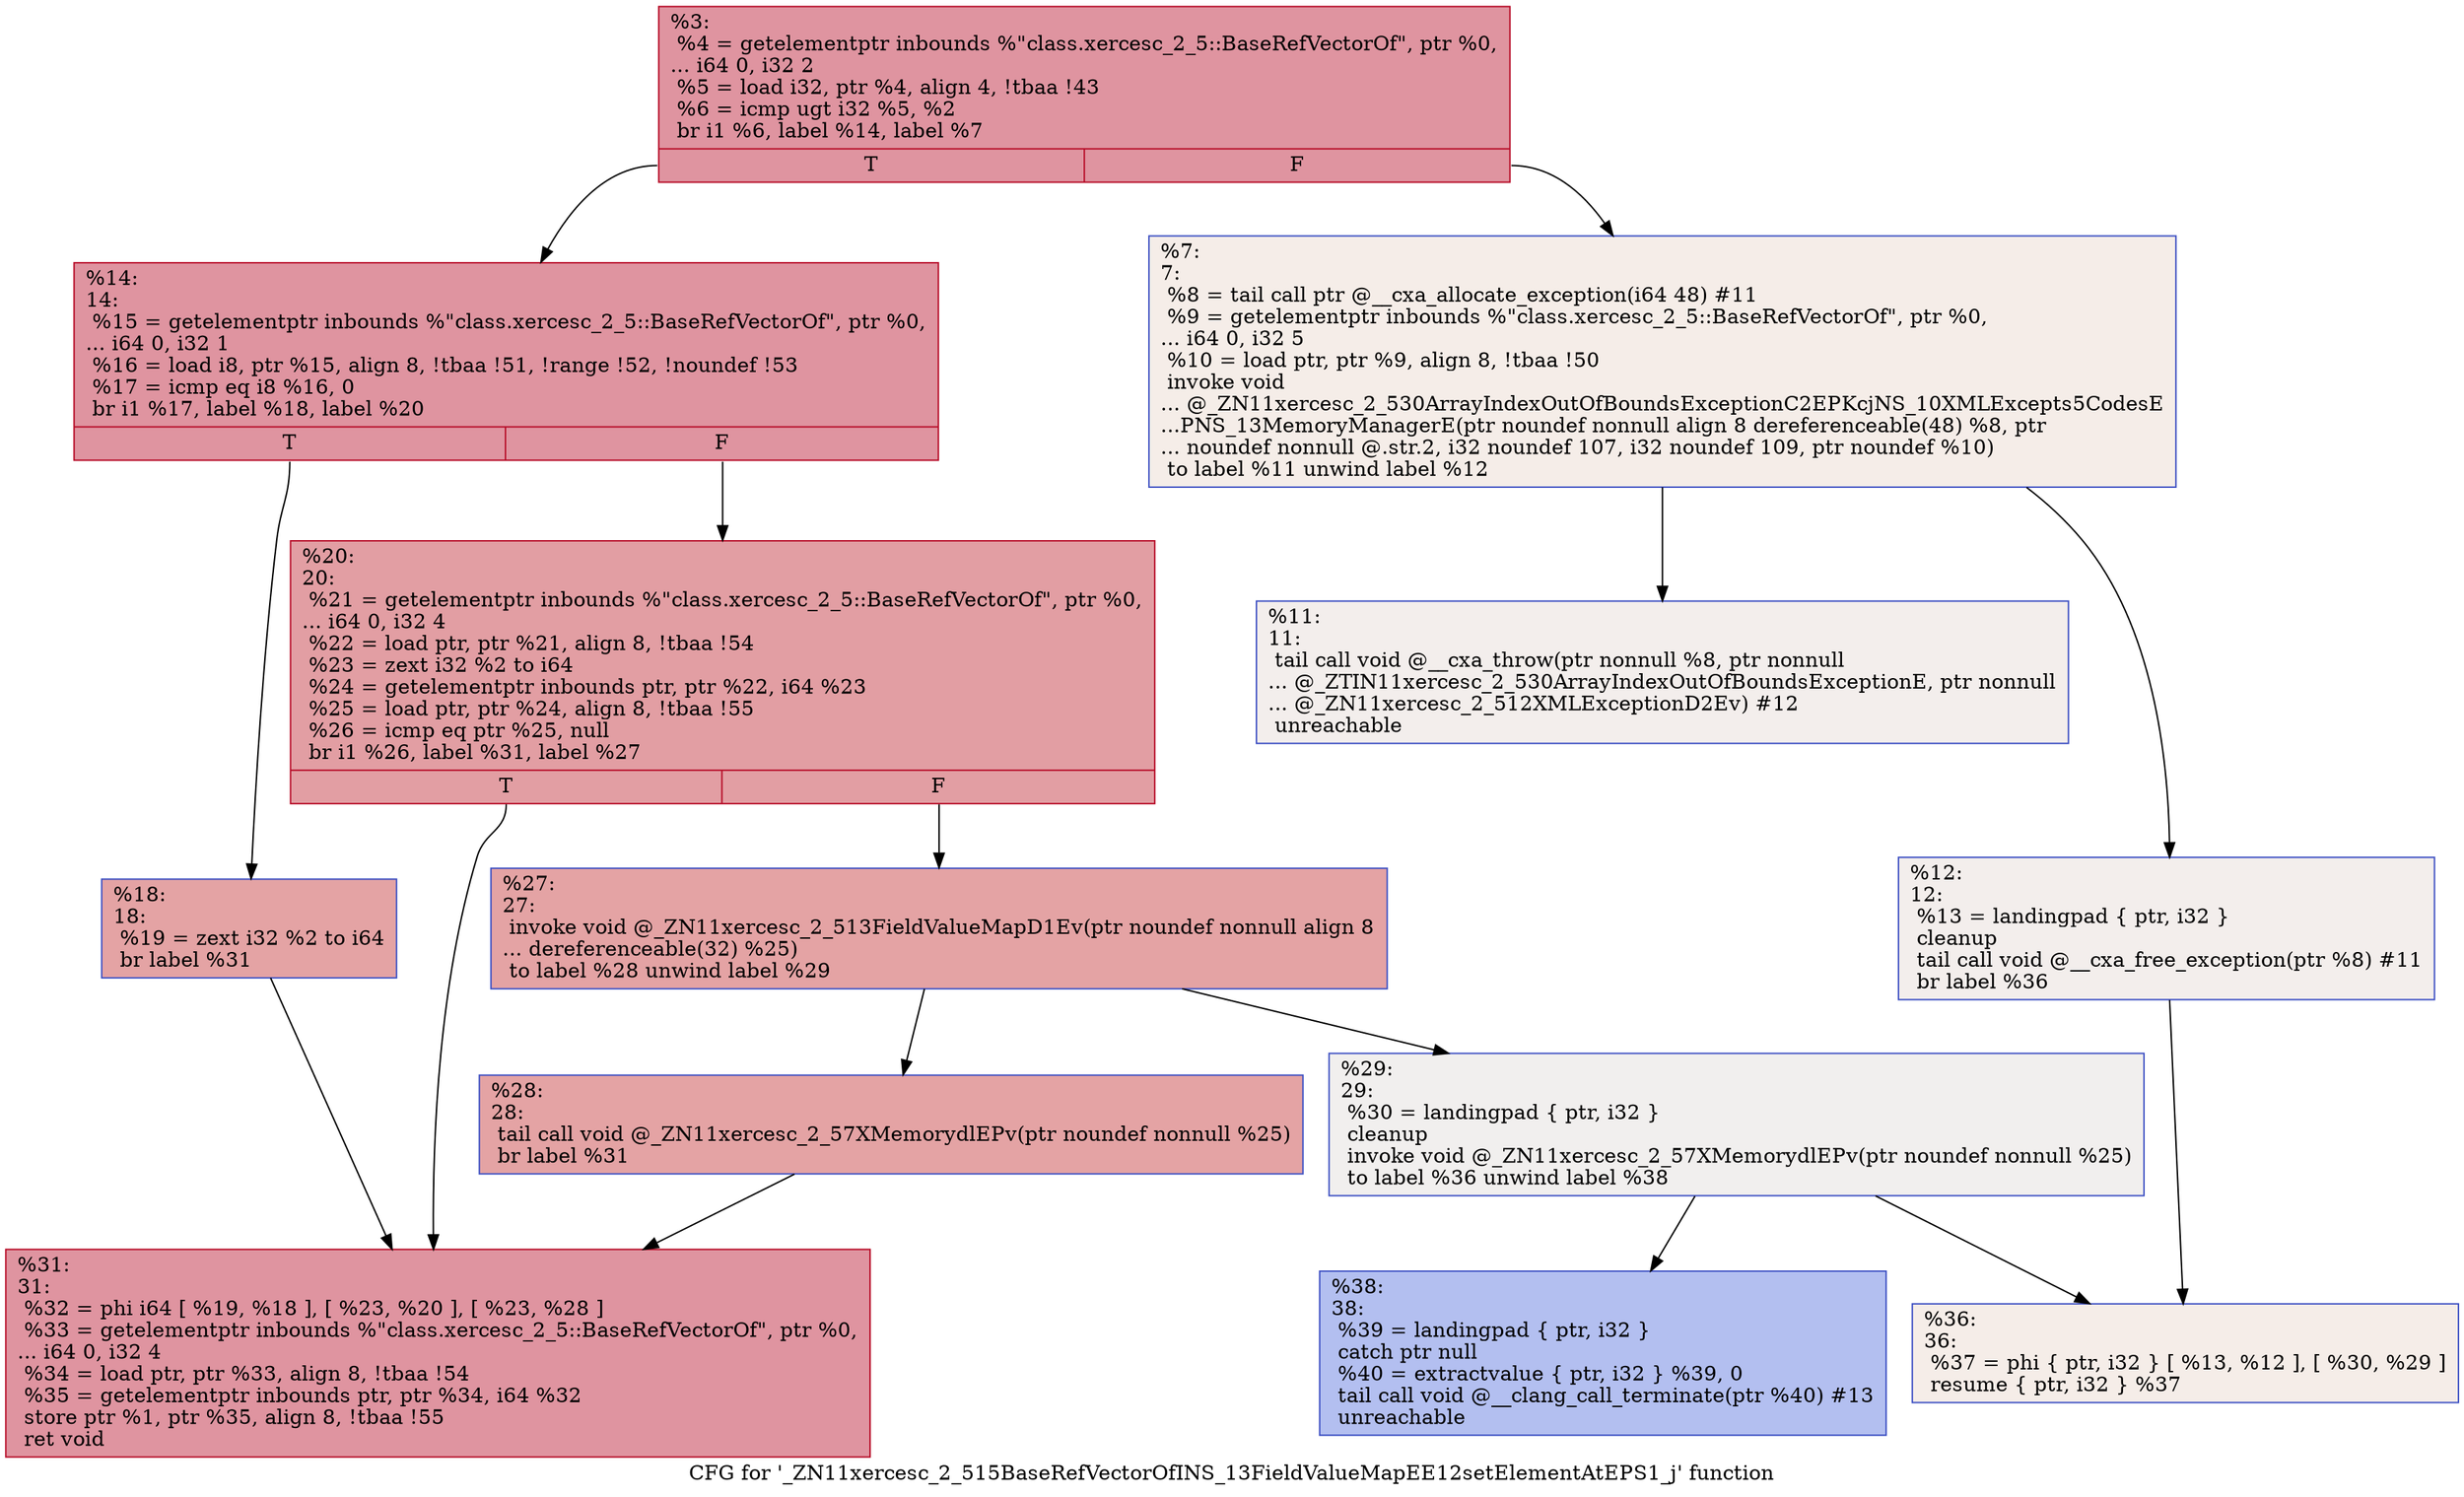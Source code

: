 digraph "CFG for '_ZN11xercesc_2_515BaseRefVectorOfINS_13FieldValueMapEE12setElementAtEPS1_j' function" {
	label="CFG for '_ZN11xercesc_2_515BaseRefVectorOfINS_13FieldValueMapEE12setElementAtEPS1_j' function";

	Node0x560876e2d300 [shape=record,color="#b70d28ff", style=filled, fillcolor="#b70d2870",label="{%3:\l  %4 = getelementptr inbounds %\"class.xercesc_2_5::BaseRefVectorOf\", ptr %0,\l... i64 0, i32 2\l  %5 = load i32, ptr %4, align 4, !tbaa !43\l  %6 = icmp ugt i32 %5, %2\l  br i1 %6, label %14, label %7\l|{<s0>T|<s1>F}}"];
	Node0x560876e2d300:s0 -> Node0x560876e2d4d0;
	Node0x560876e2d300:s1 -> Node0x560876e2d520;
	Node0x560876e2d520 [shape=record,color="#3d50c3ff", style=filled, fillcolor="#e8d6cc70",label="{%7:\l7:                                                \l  %8 = tail call ptr @__cxa_allocate_exception(i64 48) #11\l  %9 = getelementptr inbounds %\"class.xercesc_2_5::BaseRefVectorOf\", ptr %0,\l... i64 0, i32 5\l  %10 = load ptr, ptr %9, align 8, !tbaa !50\l  invoke void\l... @_ZN11xercesc_2_530ArrayIndexOutOfBoundsExceptionC2EPKcjNS_10XMLExcepts5CodesE\l...PNS_13MemoryManagerE(ptr noundef nonnull align 8 dereferenceable(48) %8, ptr\l... noundef nonnull @.str.2, i32 noundef 107, i32 noundef 109, ptr noundef %10)\l          to label %11 unwind label %12\l}"];
	Node0x560876e2d520 -> Node0x560876e2d410;
	Node0x560876e2d520 -> Node0x560876e2d940;
	Node0x560876e2d410 [shape=record,color="#3d50c3ff", style=filled, fillcolor="#e3d9d370",label="{%11:\l11:                                               \l  tail call void @__cxa_throw(ptr nonnull %8, ptr nonnull\l... @_ZTIN11xercesc_2_530ArrayIndexOutOfBoundsExceptionE, ptr nonnull\l... @_ZN11xercesc_2_512XMLExceptionD2Ev) #12\l  unreachable\l}"];
	Node0x560876e2d940 [shape=record,color="#3d50c3ff", style=filled, fillcolor="#e3d9d370",label="{%12:\l12:                                               \l  %13 = landingpad \{ ptr, i32 \}\l          cleanup\l  tail call void @__cxa_free_exception(ptr %8) #11\l  br label %36\l}"];
	Node0x560876e2d940 -> Node0x560876e2ded0;
	Node0x560876e2d4d0 [shape=record,color="#b70d28ff", style=filled, fillcolor="#b70d2870",label="{%14:\l14:                                               \l  %15 = getelementptr inbounds %\"class.xercesc_2_5::BaseRefVectorOf\", ptr %0,\l... i64 0, i32 1\l  %16 = load i8, ptr %15, align 8, !tbaa !51, !range !52, !noundef !53\l  %17 = icmp eq i8 %16, 0\l  br i1 %17, label %18, label %20\l|{<s0>T|<s1>F}}"];
	Node0x560876e2d4d0:s0 -> Node0x560876e2dfe0;
	Node0x560876e2d4d0:s1 -> Node0x560876e2e030;
	Node0x560876e2dfe0 [shape=record,color="#3d50c3ff", style=filled, fillcolor="#c32e3170",label="{%18:\l18:                                               \l  %19 = zext i32 %2 to i64\l  br label %31\l}"];
	Node0x560876e2dfe0 -> Node0x560876e2e1a0;
	Node0x560876e2e030 [shape=record,color="#b70d28ff", style=filled, fillcolor="#be242e70",label="{%20:\l20:                                               \l  %21 = getelementptr inbounds %\"class.xercesc_2_5::BaseRefVectorOf\", ptr %0,\l... i64 0, i32 4\l  %22 = load ptr, ptr %21, align 8, !tbaa !54\l  %23 = zext i32 %2 to i64\l  %24 = getelementptr inbounds ptr, ptr %22, i64 %23\l  %25 = load ptr, ptr %24, align 8, !tbaa !55\l  %26 = icmp eq ptr %25, null\l  br i1 %26, label %31, label %27\l|{<s0>T|<s1>F}}"];
	Node0x560876e2e030:s0 -> Node0x560876e2e1a0;
	Node0x560876e2e030:s1 -> Node0x560876e2e5a0;
	Node0x560876e2e5a0 [shape=record,color="#3d50c3ff", style=filled, fillcolor="#c32e3170",label="{%27:\l27:                                               \l  invoke void @_ZN11xercesc_2_513FieldValueMapD1Ev(ptr noundef nonnull align 8\l... dereferenceable(32) %25)\l          to label %28 unwind label %29\l}"];
	Node0x560876e2e5a0 -> Node0x560876e2e6a0;
	Node0x560876e2e5a0 -> Node0x560876e2e6f0;
	Node0x560876e2e6a0 [shape=record,color="#3d50c3ff", style=filled, fillcolor="#c32e3170",label="{%28:\l28:                                               \l  tail call void @_ZN11xercesc_2_57XMemorydlEPv(ptr noundef nonnull %25)\l  br label %31\l}"];
	Node0x560876e2e6a0 -> Node0x560876e2e1a0;
	Node0x560876e2e6f0 [shape=record,color="#3d50c3ff", style=filled, fillcolor="#e0dbd870",label="{%29:\l29:                                               \l  %30 = landingpad \{ ptr, i32 \}\l          cleanup\l  invoke void @_ZN11xercesc_2_57XMemorydlEPv(ptr noundef nonnull %25)\l          to label %36 unwind label %38\l}"];
	Node0x560876e2e6f0 -> Node0x560876e2ded0;
	Node0x560876e2e6f0 -> Node0x560876e2ea20;
	Node0x560876e2e1a0 [shape=record,color="#b70d28ff", style=filled, fillcolor="#b70d2870",label="{%31:\l31:                                               \l  %32 = phi i64 [ %19, %18 ], [ %23, %20 ], [ %23, %28 ]\l  %33 = getelementptr inbounds %\"class.xercesc_2_5::BaseRefVectorOf\", ptr %0,\l... i64 0, i32 4\l  %34 = load ptr, ptr %33, align 8, !tbaa !54\l  %35 = getelementptr inbounds ptr, ptr %34, i64 %32\l  store ptr %1, ptr %35, align 8, !tbaa !55\l  ret void\l}"];
	Node0x560876e2ded0 [shape=record,color="#3d50c3ff", style=filled, fillcolor="#e8d6cc70",label="{%36:\l36:                                               \l  %37 = phi \{ ptr, i32 \} [ %13, %12 ], [ %30, %29 ]\l  resume \{ ptr, i32 \} %37\l}"];
	Node0x560876e2ea20 [shape=record,color="#3d50c3ff", style=filled, fillcolor="#536edd70",label="{%38:\l38:                                               \l  %39 = landingpad \{ ptr, i32 \}\l          catch ptr null\l  %40 = extractvalue \{ ptr, i32 \} %39, 0\l  tail call void @__clang_call_terminate(ptr %40) #13\l  unreachable\l}"];
}
